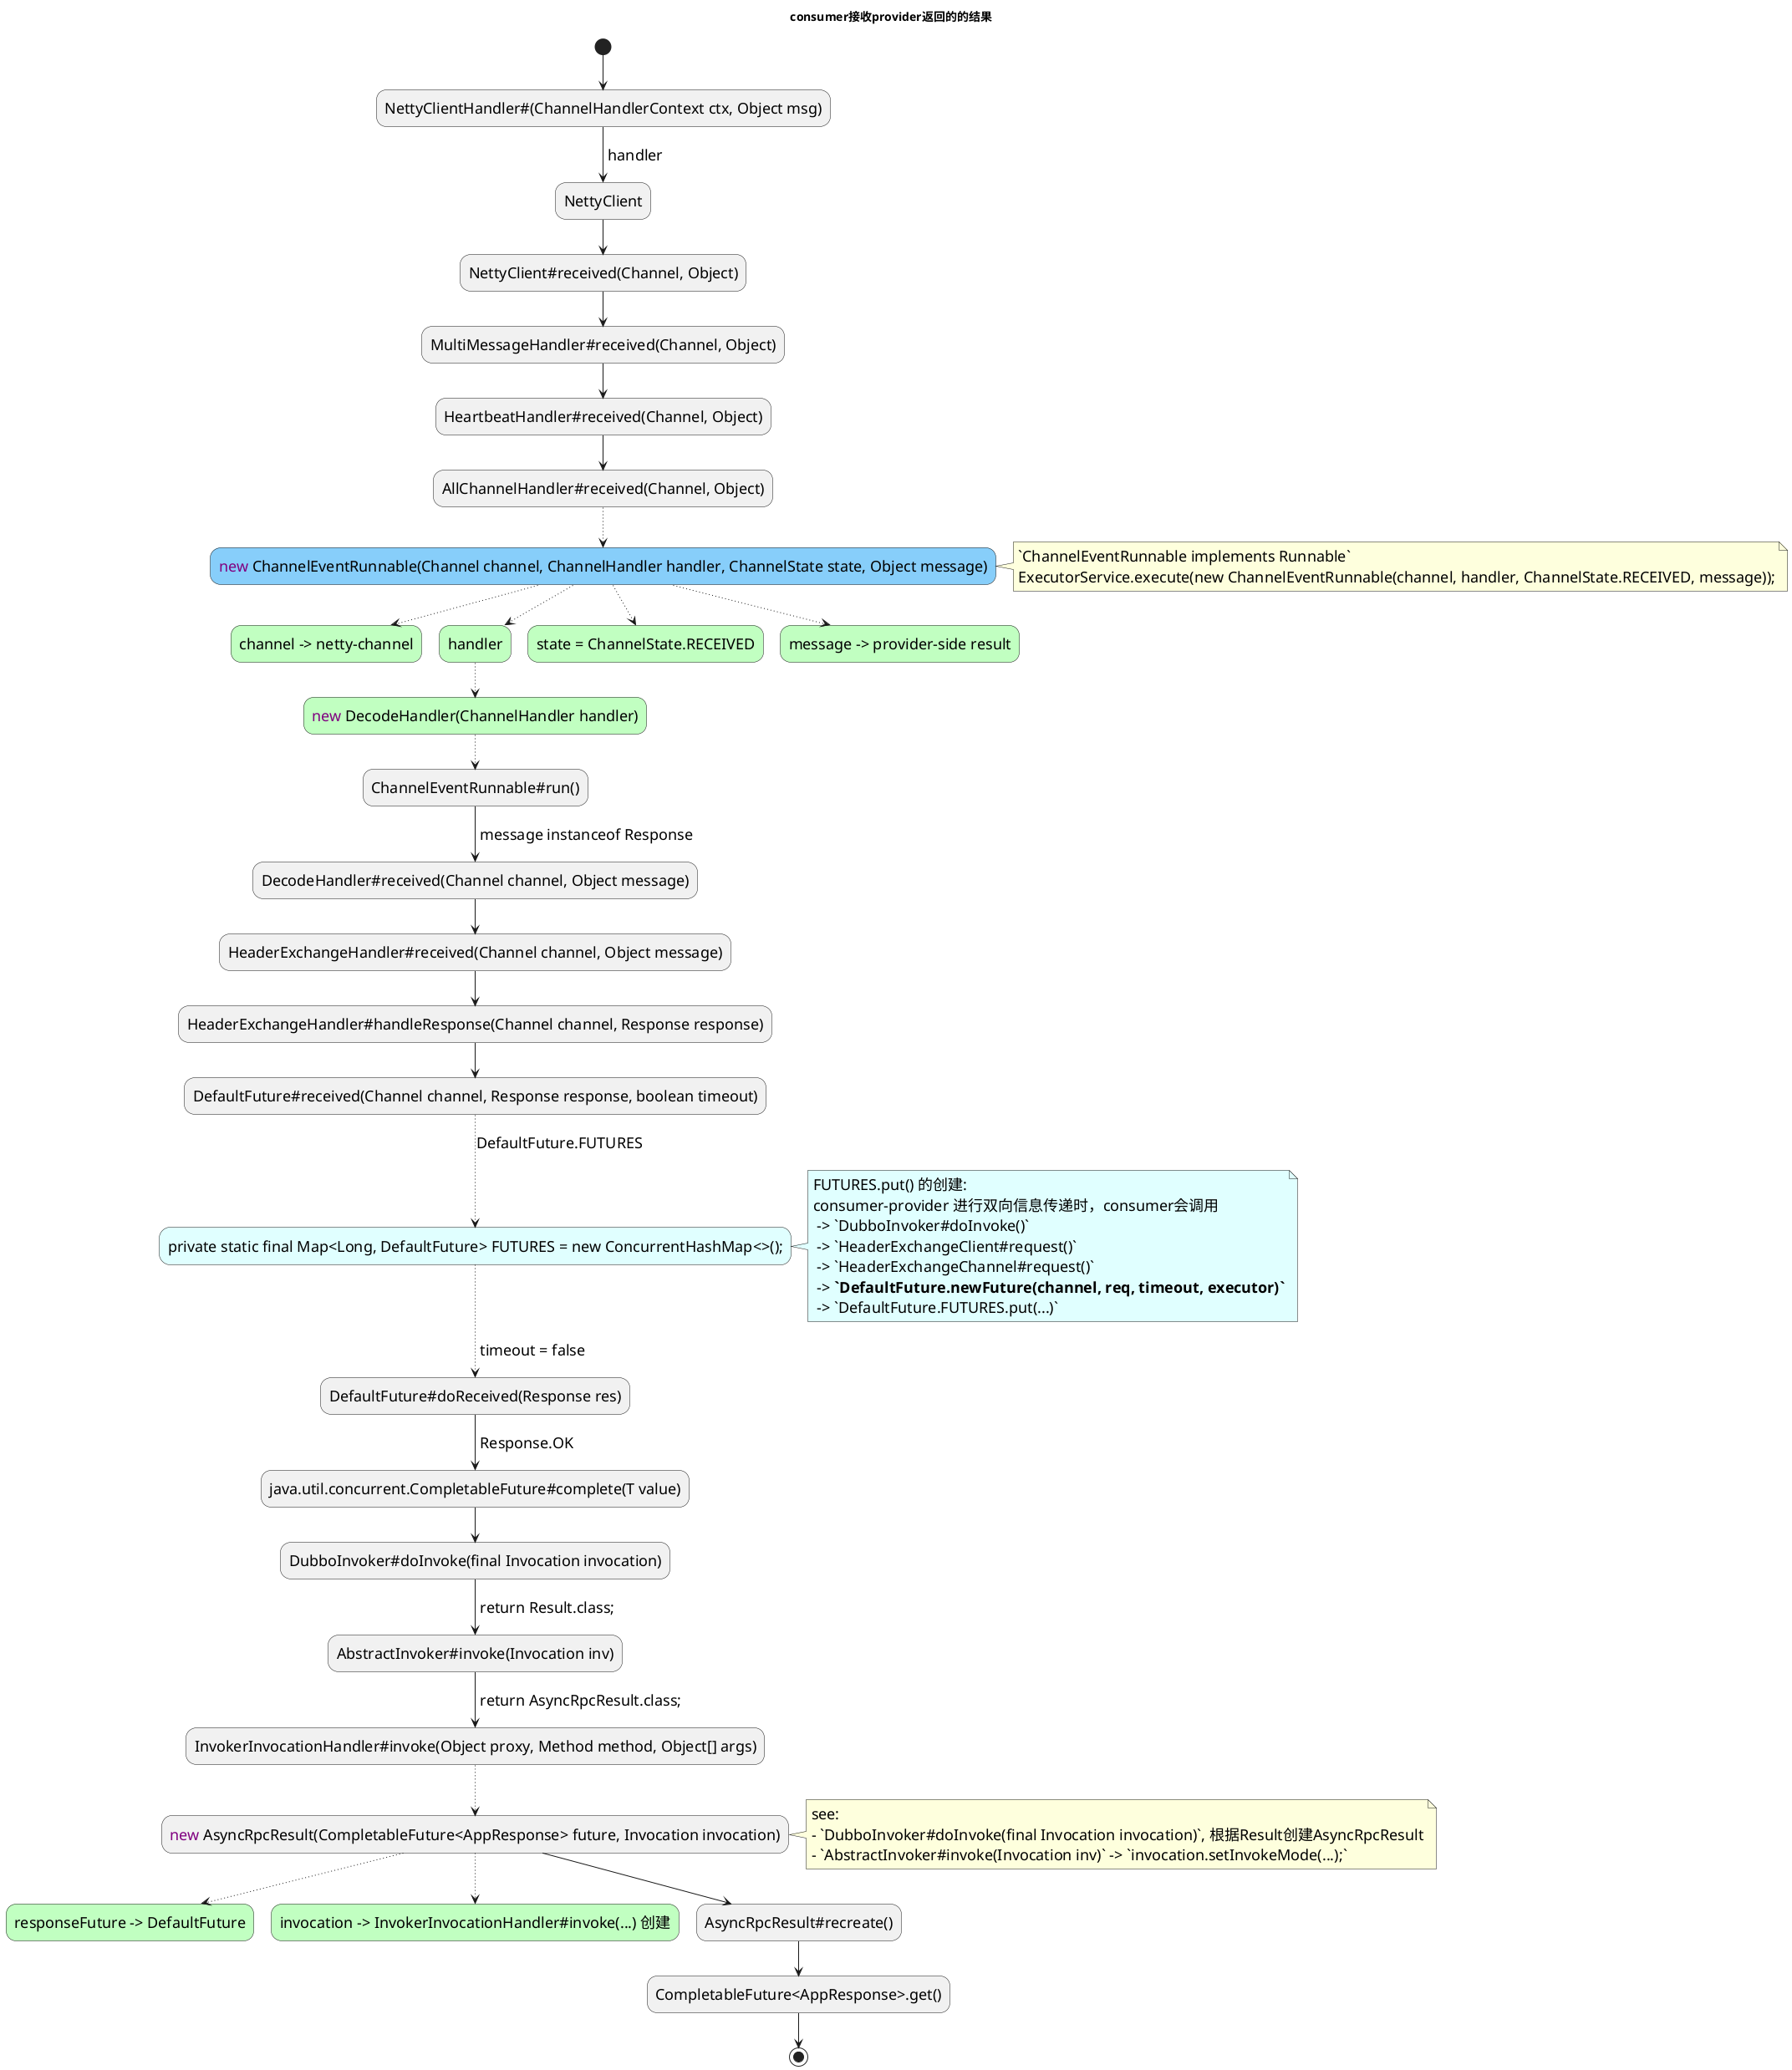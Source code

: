 @startuml
skinparam DefaultFontSize 18

skinparam activity{
  BackgroundColor<< important >> LightSkyBlue
  BackgroundColor<< special >> 	#E0FFFF
  BackgroundColor<< extra >> 	#C1FFC1
}
title consumer接收provider返回的的结果

(*)  --> "NettyClientHandler#(ChannelHandlerContext ctx, Object msg)" AS NettyClientHandler

NettyClientHandler -->[ handler] "NettyClient" AS NettyClient

NettyClient --> "NettyClient#received(Channel, Object)"
--> "MultiMessageHandler#received(Channel, Object)"
--> "HeartbeatHandler#received(Channel, Object)"
--> "AllChannelHandler#received(Channel, Object)"

..> "<color:purple>new</color> ChannelEventRunnable(Channel channel, ChannelHandler handler, ChannelState state, Object message)" AS ChannelEventRunnable <<important>>
note right
`ChannelEventRunnable implements Runnable`
ExecutorService.execute(new ChannelEventRunnable(channel, handler, ChannelState.RECEIVED, message));
endnote

ChannelEventRunnable ..> "channel -> netty-channel" << extra >>
ChannelEventRunnable ..> "handler" AS ChannelEventRunnable.handler << extra >>
ChannelEventRunnable ..> "state = ChannelState.RECEIVED" << extra >>
ChannelEventRunnable ..> "message -> provider-side result" << extra >>

ChannelEventRunnable.handler ..> "<color:purple>new</color> DecodeHandler(ChannelHandler handler)" AS DecodeHandler << extra >>

DecodeHandler ..> "ChannelEventRunnable#run()" AS ChannelEventRunnable.run

-->[ message instanceof Response] "DecodeHandler#received(Channel channel, Object message)"

--> "HeaderExchangeHandler#received(Channel channel, Object message)"

--> "HeaderExchangeHandler#handleResponse(Channel channel, Response response)"

--> "DefaultFuture#received(Channel channel, Response response, boolean timeout)" AS DefaultFuture.received
DefaultFuture.received ..> [DefaultFuture.FUTURES] "private static final Map<Long, DefaultFuture> FUTURES = new ConcurrentHashMap<>();" <<special>>
note right #E0FFFF
FUTURES.put() 的创建:
consumer-provider 进行双向信息传递时，consumer会调用
 -> `DubboInvoker#doInvoke()`
 -> `HeaderExchangeClient#request()`
 -> `HeaderExchangeChannel#request()`
 -> **`DefaultFuture.newFuture(channel, req, timeout, executor)`**
 -> `DefaultFuture.FUTURES.put(...)`
endnote

..>[ timeout = false] "DefaultFuture#doReceived(Response res)"
-->[ Response.OK] "java.util.concurrent.CompletableFuture#complete(T value)"

--> "DubboInvoker#doInvoke(final Invocation invocation)"
-->[ return Result.class;] "AbstractInvoker#invoke(Invocation inv)"
-->[ return AsyncRpcResult.class;] "InvokerInvocationHandler#invoke(Object proxy, Method method, Object[] args)"
..> "<color:purple>new</color> AsyncRpcResult(CompletableFuture<AppResponse> future, Invocation invocation)" AS AsyncRpcResult
note right
see:
- `DubboInvoker#doInvoke(final Invocation invocation)`, 根据Result创建AsyncRpcResult
- `AbstractInvoker#invoke(Invocation inv)` -> `invocation.setInvokeMode(...);`
endnote
AsyncRpcResult ..> "responseFuture -> DefaultFuture" << extra >>
AsyncRpcResult ..> "invocation -> InvokerInvocationHandler#invoke(...) 创建" << extra >>

AsyncRpcResult --> "AsyncRpcResult#recreate()"
--> "CompletableFuture<AppResponse>.get()"

--> (*)

@enduml